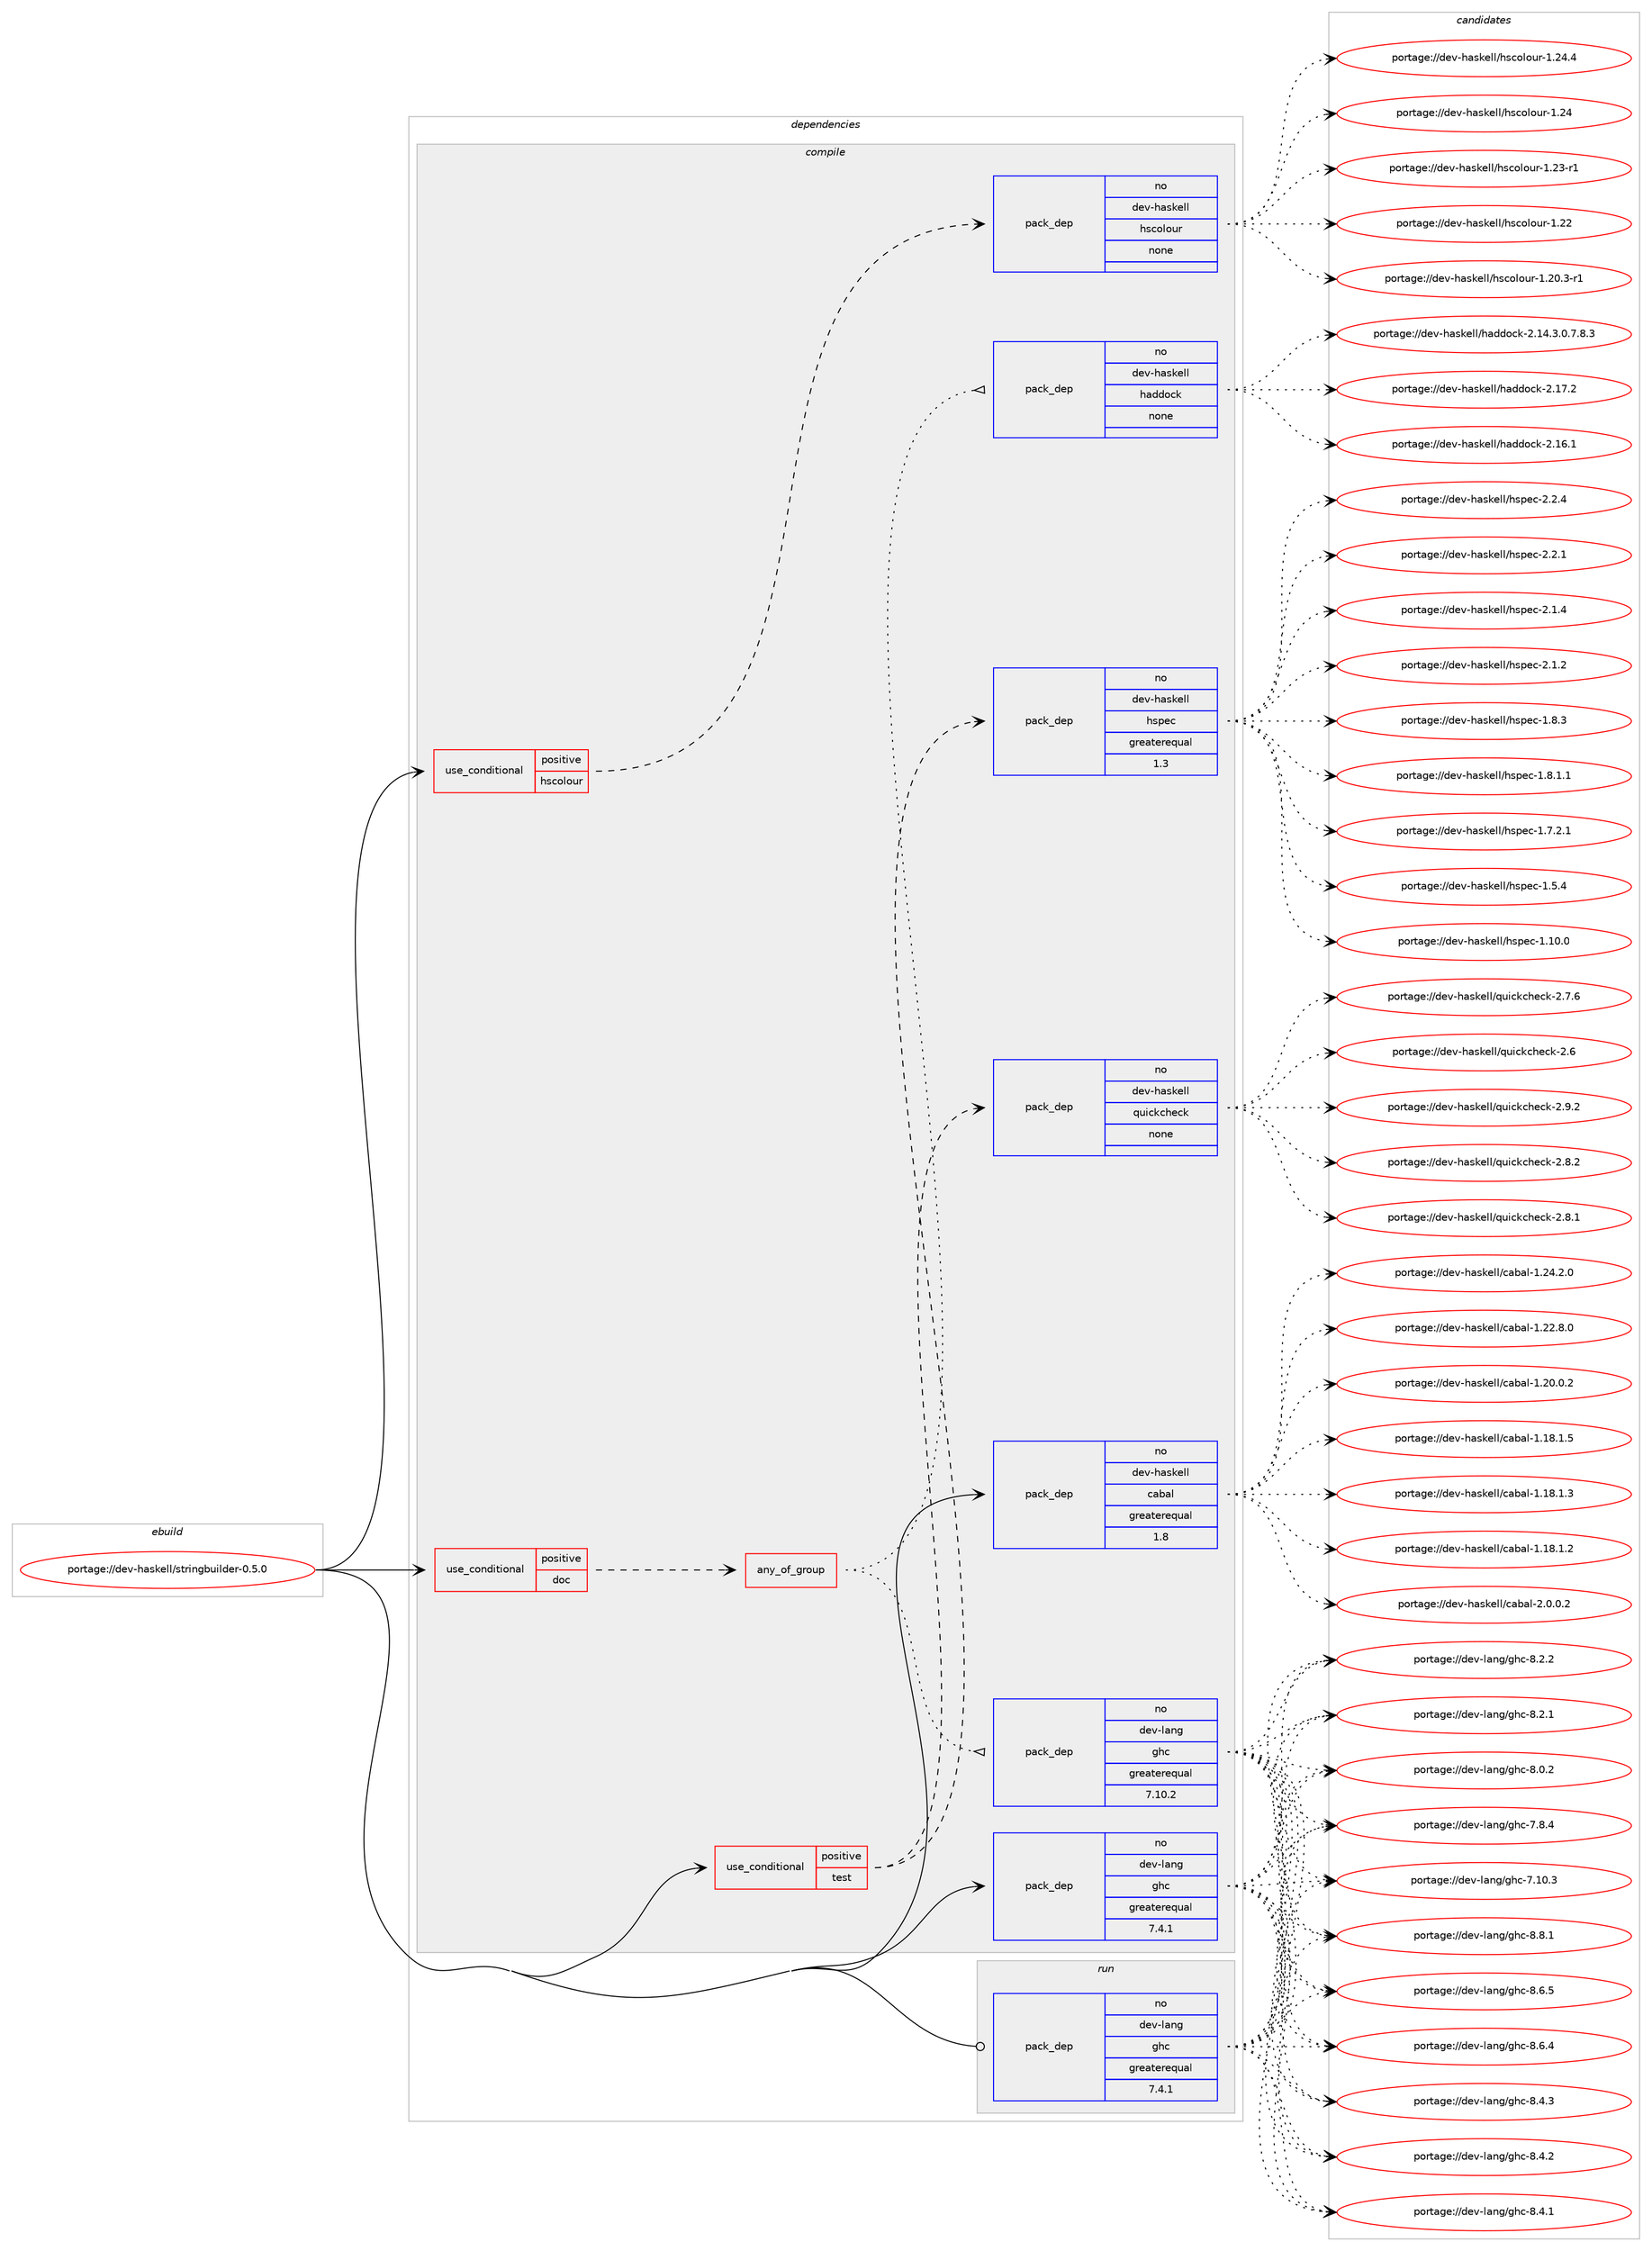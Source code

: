 digraph prolog {

# *************
# Graph options
# *************

newrank=true;
concentrate=true;
compound=true;
graph [rankdir=LR,fontname=Helvetica,fontsize=10,ranksep=1.5];#, ranksep=2.5, nodesep=0.2];
edge  [arrowhead=vee];
node  [fontname=Helvetica,fontsize=10];

# **********
# The ebuild
# **********

subgraph cluster_leftcol {
color=gray;
rank=same;
label=<<i>ebuild</i>>;
id [label="portage://dev-haskell/stringbuilder-0.5.0", color=red, width=4, href="../dev-haskell/stringbuilder-0.5.0.svg"];
}

# ****************
# The dependencies
# ****************

subgraph cluster_midcol {
color=gray;
label=<<i>dependencies</i>>;
subgraph cluster_compile {
fillcolor="#eeeeee";
style=filled;
label=<<i>compile</i>>;
subgraph cond131619 {
dependency543532 [label=<<TABLE BORDER="0" CELLBORDER="1" CELLSPACING="0" CELLPADDING="4"><TR><TD ROWSPAN="3" CELLPADDING="10">use_conditional</TD></TR><TR><TD>positive</TD></TR><TR><TD>doc</TD></TR></TABLE>>, shape=none, color=red];
subgraph any5711 {
dependency543533 [label=<<TABLE BORDER="0" CELLBORDER="1" CELLSPACING="0" CELLPADDING="4"><TR><TD CELLPADDING="10">any_of_group</TD></TR></TABLE>>, shape=none, color=red];subgraph pack405965 {
dependency543534 [label=<<TABLE BORDER="0" CELLBORDER="1" CELLSPACING="0" CELLPADDING="4" WIDTH="220"><TR><TD ROWSPAN="6" CELLPADDING="30">pack_dep</TD></TR><TR><TD WIDTH="110">no</TD></TR><TR><TD>dev-haskell</TD></TR><TR><TD>haddock</TD></TR><TR><TD>none</TD></TR><TR><TD></TD></TR></TABLE>>, shape=none, color=blue];
}
dependency543533:e -> dependency543534:w [weight=20,style="dotted",arrowhead="oinv"];
subgraph pack405966 {
dependency543535 [label=<<TABLE BORDER="0" CELLBORDER="1" CELLSPACING="0" CELLPADDING="4" WIDTH="220"><TR><TD ROWSPAN="6" CELLPADDING="30">pack_dep</TD></TR><TR><TD WIDTH="110">no</TD></TR><TR><TD>dev-lang</TD></TR><TR><TD>ghc</TD></TR><TR><TD>greaterequal</TD></TR><TR><TD>7.10.2</TD></TR></TABLE>>, shape=none, color=blue];
}
dependency543533:e -> dependency543535:w [weight=20,style="dotted",arrowhead="oinv"];
}
dependency543532:e -> dependency543533:w [weight=20,style="dashed",arrowhead="vee"];
}
id:e -> dependency543532:w [weight=20,style="solid",arrowhead="vee"];
subgraph cond131620 {
dependency543536 [label=<<TABLE BORDER="0" CELLBORDER="1" CELLSPACING="0" CELLPADDING="4"><TR><TD ROWSPAN="3" CELLPADDING="10">use_conditional</TD></TR><TR><TD>positive</TD></TR><TR><TD>hscolour</TD></TR></TABLE>>, shape=none, color=red];
subgraph pack405967 {
dependency543537 [label=<<TABLE BORDER="0" CELLBORDER="1" CELLSPACING="0" CELLPADDING="4" WIDTH="220"><TR><TD ROWSPAN="6" CELLPADDING="30">pack_dep</TD></TR><TR><TD WIDTH="110">no</TD></TR><TR><TD>dev-haskell</TD></TR><TR><TD>hscolour</TD></TR><TR><TD>none</TD></TR><TR><TD></TD></TR></TABLE>>, shape=none, color=blue];
}
dependency543536:e -> dependency543537:w [weight=20,style="dashed",arrowhead="vee"];
}
id:e -> dependency543536:w [weight=20,style="solid",arrowhead="vee"];
subgraph cond131621 {
dependency543538 [label=<<TABLE BORDER="0" CELLBORDER="1" CELLSPACING="0" CELLPADDING="4"><TR><TD ROWSPAN="3" CELLPADDING="10">use_conditional</TD></TR><TR><TD>positive</TD></TR><TR><TD>test</TD></TR></TABLE>>, shape=none, color=red];
subgraph pack405968 {
dependency543539 [label=<<TABLE BORDER="0" CELLBORDER="1" CELLSPACING="0" CELLPADDING="4" WIDTH="220"><TR><TD ROWSPAN="6" CELLPADDING="30">pack_dep</TD></TR><TR><TD WIDTH="110">no</TD></TR><TR><TD>dev-haskell</TD></TR><TR><TD>hspec</TD></TR><TR><TD>greaterequal</TD></TR><TR><TD>1.3</TD></TR></TABLE>>, shape=none, color=blue];
}
dependency543538:e -> dependency543539:w [weight=20,style="dashed",arrowhead="vee"];
subgraph pack405969 {
dependency543540 [label=<<TABLE BORDER="0" CELLBORDER="1" CELLSPACING="0" CELLPADDING="4" WIDTH="220"><TR><TD ROWSPAN="6" CELLPADDING="30">pack_dep</TD></TR><TR><TD WIDTH="110">no</TD></TR><TR><TD>dev-haskell</TD></TR><TR><TD>quickcheck</TD></TR><TR><TD>none</TD></TR><TR><TD></TD></TR></TABLE>>, shape=none, color=blue];
}
dependency543538:e -> dependency543540:w [weight=20,style="dashed",arrowhead="vee"];
}
id:e -> dependency543538:w [weight=20,style="solid",arrowhead="vee"];
subgraph pack405970 {
dependency543541 [label=<<TABLE BORDER="0" CELLBORDER="1" CELLSPACING="0" CELLPADDING="4" WIDTH="220"><TR><TD ROWSPAN="6" CELLPADDING="30">pack_dep</TD></TR><TR><TD WIDTH="110">no</TD></TR><TR><TD>dev-haskell</TD></TR><TR><TD>cabal</TD></TR><TR><TD>greaterequal</TD></TR><TR><TD>1.8</TD></TR></TABLE>>, shape=none, color=blue];
}
id:e -> dependency543541:w [weight=20,style="solid",arrowhead="vee"];
subgraph pack405971 {
dependency543542 [label=<<TABLE BORDER="0" CELLBORDER="1" CELLSPACING="0" CELLPADDING="4" WIDTH="220"><TR><TD ROWSPAN="6" CELLPADDING="30">pack_dep</TD></TR><TR><TD WIDTH="110">no</TD></TR><TR><TD>dev-lang</TD></TR><TR><TD>ghc</TD></TR><TR><TD>greaterequal</TD></TR><TR><TD>7.4.1</TD></TR></TABLE>>, shape=none, color=blue];
}
id:e -> dependency543542:w [weight=20,style="solid",arrowhead="vee"];
}
subgraph cluster_compileandrun {
fillcolor="#eeeeee";
style=filled;
label=<<i>compile and run</i>>;
}
subgraph cluster_run {
fillcolor="#eeeeee";
style=filled;
label=<<i>run</i>>;
subgraph pack405972 {
dependency543543 [label=<<TABLE BORDER="0" CELLBORDER="1" CELLSPACING="0" CELLPADDING="4" WIDTH="220"><TR><TD ROWSPAN="6" CELLPADDING="30">pack_dep</TD></TR><TR><TD WIDTH="110">no</TD></TR><TR><TD>dev-lang</TD></TR><TR><TD>ghc</TD></TR><TR><TD>greaterequal</TD></TR><TR><TD>7.4.1</TD></TR></TABLE>>, shape=none, color=blue];
}
id:e -> dependency543543:w [weight=20,style="solid",arrowhead="odot"];
}
}

# **************
# The candidates
# **************

subgraph cluster_choices {
rank=same;
color=gray;
label=<<i>candidates</i>>;

subgraph choice405965 {
color=black;
nodesep=1;
choice100101118451049711510710110810847104971001001119910745504649554650 [label="portage://dev-haskell/haddock-2.17.2", color=red, width=4,href="../dev-haskell/haddock-2.17.2.svg"];
choice100101118451049711510710110810847104971001001119910745504649544649 [label="portage://dev-haskell/haddock-2.16.1", color=red, width=4,href="../dev-haskell/haddock-2.16.1.svg"];
choice1001011184510497115107101108108471049710010011199107455046495246514648465546564651 [label="portage://dev-haskell/haddock-2.14.3.0.7.8.3", color=red, width=4,href="../dev-haskell/haddock-2.14.3.0.7.8.3.svg"];
dependency543534:e -> choice100101118451049711510710110810847104971001001119910745504649554650:w [style=dotted,weight="100"];
dependency543534:e -> choice100101118451049711510710110810847104971001001119910745504649544649:w [style=dotted,weight="100"];
dependency543534:e -> choice1001011184510497115107101108108471049710010011199107455046495246514648465546564651:w [style=dotted,weight="100"];
}
subgraph choice405966 {
color=black;
nodesep=1;
choice10010111845108971101034710310499455646564649 [label="portage://dev-lang/ghc-8.8.1", color=red, width=4,href="../dev-lang/ghc-8.8.1.svg"];
choice10010111845108971101034710310499455646544653 [label="portage://dev-lang/ghc-8.6.5", color=red, width=4,href="../dev-lang/ghc-8.6.5.svg"];
choice10010111845108971101034710310499455646544652 [label="portage://dev-lang/ghc-8.6.4", color=red, width=4,href="../dev-lang/ghc-8.6.4.svg"];
choice10010111845108971101034710310499455646524651 [label="portage://dev-lang/ghc-8.4.3", color=red, width=4,href="../dev-lang/ghc-8.4.3.svg"];
choice10010111845108971101034710310499455646524650 [label="portage://dev-lang/ghc-8.4.2", color=red, width=4,href="../dev-lang/ghc-8.4.2.svg"];
choice10010111845108971101034710310499455646524649 [label="portage://dev-lang/ghc-8.4.1", color=red, width=4,href="../dev-lang/ghc-8.4.1.svg"];
choice10010111845108971101034710310499455646504650 [label="portage://dev-lang/ghc-8.2.2", color=red, width=4,href="../dev-lang/ghc-8.2.2.svg"];
choice10010111845108971101034710310499455646504649 [label="portage://dev-lang/ghc-8.2.1", color=red, width=4,href="../dev-lang/ghc-8.2.1.svg"];
choice10010111845108971101034710310499455646484650 [label="portage://dev-lang/ghc-8.0.2", color=red, width=4,href="../dev-lang/ghc-8.0.2.svg"];
choice10010111845108971101034710310499455546564652 [label="portage://dev-lang/ghc-7.8.4", color=red, width=4,href="../dev-lang/ghc-7.8.4.svg"];
choice1001011184510897110103471031049945554649484651 [label="portage://dev-lang/ghc-7.10.3", color=red, width=4,href="../dev-lang/ghc-7.10.3.svg"];
dependency543535:e -> choice10010111845108971101034710310499455646564649:w [style=dotted,weight="100"];
dependency543535:e -> choice10010111845108971101034710310499455646544653:w [style=dotted,weight="100"];
dependency543535:e -> choice10010111845108971101034710310499455646544652:w [style=dotted,weight="100"];
dependency543535:e -> choice10010111845108971101034710310499455646524651:w [style=dotted,weight="100"];
dependency543535:e -> choice10010111845108971101034710310499455646524650:w [style=dotted,weight="100"];
dependency543535:e -> choice10010111845108971101034710310499455646524649:w [style=dotted,weight="100"];
dependency543535:e -> choice10010111845108971101034710310499455646504650:w [style=dotted,weight="100"];
dependency543535:e -> choice10010111845108971101034710310499455646504649:w [style=dotted,weight="100"];
dependency543535:e -> choice10010111845108971101034710310499455646484650:w [style=dotted,weight="100"];
dependency543535:e -> choice10010111845108971101034710310499455546564652:w [style=dotted,weight="100"];
dependency543535:e -> choice1001011184510897110103471031049945554649484651:w [style=dotted,weight="100"];
}
subgraph choice405967 {
color=black;
nodesep=1;
choice1001011184510497115107101108108471041159911110811111711445494650524652 [label="portage://dev-haskell/hscolour-1.24.4", color=red, width=4,href="../dev-haskell/hscolour-1.24.4.svg"];
choice100101118451049711510710110810847104115991111081111171144549465052 [label="portage://dev-haskell/hscolour-1.24", color=red, width=4,href="../dev-haskell/hscolour-1.24.svg"];
choice1001011184510497115107101108108471041159911110811111711445494650514511449 [label="portage://dev-haskell/hscolour-1.23-r1", color=red, width=4,href="../dev-haskell/hscolour-1.23-r1.svg"];
choice100101118451049711510710110810847104115991111081111171144549465050 [label="portage://dev-haskell/hscolour-1.22", color=red, width=4,href="../dev-haskell/hscolour-1.22.svg"];
choice10010111845104971151071011081084710411599111108111117114454946504846514511449 [label="portage://dev-haskell/hscolour-1.20.3-r1", color=red, width=4,href="../dev-haskell/hscolour-1.20.3-r1.svg"];
dependency543537:e -> choice1001011184510497115107101108108471041159911110811111711445494650524652:w [style=dotted,weight="100"];
dependency543537:e -> choice100101118451049711510710110810847104115991111081111171144549465052:w [style=dotted,weight="100"];
dependency543537:e -> choice1001011184510497115107101108108471041159911110811111711445494650514511449:w [style=dotted,weight="100"];
dependency543537:e -> choice100101118451049711510710110810847104115991111081111171144549465050:w [style=dotted,weight="100"];
dependency543537:e -> choice10010111845104971151071011081084710411599111108111117114454946504846514511449:w [style=dotted,weight="100"];
}
subgraph choice405968 {
color=black;
nodesep=1;
choice10010111845104971151071011081084710411511210199455046504652 [label="portage://dev-haskell/hspec-2.2.4", color=red, width=4,href="../dev-haskell/hspec-2.2.4.svg"];
choice10010111845104971151071011081084710411511210199455046504649 [label="portage://dev-haskell/hspec-2.2.1", color=red, width=4,href="../dev-haskell/hspec-2.2.1.svg"];
choice10010111845104971151071011081084710411511210199455046494652 [label="portage://dev-haskell/hspec-2.1.4", color=red, width=4,href="../dev-haskell/hspec-2.1.4.svg"];
choice10010111845104971151071011081084710411511210199455046494650 [label="portage://dev-haskell/hspec-2.1.2", color=red, width=4,href="../dev-haskell/hspec-2.1.2.svg"];
choice10010111845104971151071011081084710411511210199454946564651 [label="portage://dev-haskell/hspec-1.8.3", color=red, width=4,href="../dev-haskell/hspec-1.8.3.svg"];
choice100101118451049711510710110810847104115112101994549465646494649 [label="portage://dev-haskell/hspec-1.8.1.1", color=red, width=4,href="../dev-haskell/hspec-1.8.1.1.svg"];
choice100101118451049711510710110810847104115112101994549465546504649 [label="portage://dev-haskell/hspec-1.7.2.1", color=red, width=4,href="../dev-haskell/hspec-1.7.2.1.svg"];
choice10010111845104971151071011081084710411511210199454946534652 [label="portage://dev-haskell/hspec-1.5.4", color=red, width=4,href="../dev-haskell/hspec-1.5.4.svg"];
choice1001011184510497115107101108108471041151121019945494649484648 [label="portage://dev-haskell/hspec-1.10.0", color=red, width=4,href="../dev-haskell/hspec-1.10.0.svg"];
dependency543539:e -> choice10010111845104971151071011081084710411511210199455046504652:w [style=dotted,weight="100"];
dependency543539:e -> choice10010111845104971151071011081084710411511210199455046504649:w [style=dotted,weight="100"];
dependency543539:e -> choice10010111845104971151071011081084710411511210199455046494652:w [style=dotted,weight="100"];
dependency543539:e -> choice10010111845104971151071011081084710411511210199455046494650:w [style=dotted,weight="100"];
dependency543539:e -> choice10010111845104971151071011081084710411511210199454946564651:w [style=dotted,weight="100"];
dependency543539:e -> choice100101118451049711510710110810847104115112101994549465646494649:w [style=dotted,weight="100"];
dependency543539:e -> choice100101118451049711510710110810847104115112101994549465546504649:w [style=dotted,weight="100"];
dependency543539:e -> choice10010111845104971151071011081084710411511210199454946534652:w [style=dotted,weight="100"];
dependency543539:e -> choice1001011184510497115107101108108471041151121019945494649484648:w [style=dotted,weight="100"];
}
subgraph choice405969 {
color=black;
nodesep=1;
choice100101118451049711510710110810847113117105991079910410199107455046574650 [label="portage://dev-haskell/quickcheck-2.9.2", color=red, width=4,href="../dev-haskell/quickcheck-2.9.2.svg"];
choice100101118451049711510710110810847113117105991079910410199107455046564650 [label="portage://dev-haskell/quickcheck-2.8.2", color=red, width=4,href="../dev-haskell/quickcheck-2.8.2.svg"];
choice100101118451049711510710110810847113117105991079910410199107455046564649 [label="portage://dev-haskell/quickcheck-2.8.1", color=red, width=4,href="../dev-haskell/quickcheck-2.8.1.svg"];
choice100101118451049711510710110810847113117105991079910410199107455046554654 [label="portage://dev-haskell/quickcheck-2.7.6", color=red, width=4,href="../dev-haskell/quickcheck-2.7.6.svg"];
choice10010111845104971151071011081084711311710599107991041019910745504654 [label="portage://dev-haskell/quickcheck-2.6", color=red, width=4,href="../dev-haskell/quickcheck-2.6.svg"];
dependency543540:e -> choice100101118451049711510710110810847113117105991079910410199107455046574650:w [style=dotted,weight="100"];
dependency543540:e -> choice100101118451049711510710110810847113117105991079910410199107455046564650:w [style=dotted,weight="100"];
dependency543540:e -> choice100101118451049711510710110810847113117105991079910410199107455046564649:w [style=dotted,weight="100"];
dependency543540:e -> choice100101118451049711510710110810847113117105991079910410199107455046554654:w [style=dotted,weight="100"];
dependency543540:e -> choice10010111845104971151071011081084711311710599107991041019910745504654:w [style=dotted,weight="100"];
}
subgraph choice405970 {
color=black;
nodesep=1;
choice100101118451049711510710110810847999798971084550464846484650 [label="portage://dev-haskell/cabal-2.0.0.2", color=red, width=4,href="../dev-haskell/cabal-2.0.0.2.svg"];
choice10010111845104971151071011081084799979897108454946505246504648 [label="portage://dev-haskell/cabal-1.24.2.0", color=red, width=4,href="../dev-haskell/cabal-1.24.2.0.svg"];
choice10010111845104971151071011081084799979897108454946505046564648 [label="portage://dev-haskell/cabal-1.22.8.0", color=red, width=4,href="../dev-haskell/cabal-1.22.8.0.svg"];
choice10010111845104971151071011081084799979897108454946504846484650 [label="portage://dev-haskell/cabal-1.20.0.2", color=red, width=4,href="../dev-haskell/cabal-1.20.0.2.svg"];
choice10010111845104971151071011081084799979897108454946495646494653 [label="portage://dev-haskell/cabal-1.18.1.5", color=red, width=4,href="../dev-haskell/cabal-1.18.1.5.svg"];
choice10010111845104971151071011081084799979897108454946495646494651 [label="portage://dev-haskell/cabal-1.18.1.3", color=red, width=4,href="../dev-haskell/cabal-1.18.1.3.svg"];
choice10010111845104971151071011081084799979897108454946495646494650 [label="portage://dev-haskell/cabal-1.18.1.2", color=red, width=4,href="../dev-haskell/cabal-1.18.1.2.svg"];
dependency543541:e -> choice100101118451049711510710110810847999798971084550464846484650:w [style=dotted,weight="100"];
dependency543541:e -> choice10010111845104971151071011081084799979897108454946505246504648:w [style=dotted,weight="100"];
dependency543541:e -> choice10010111845104971151071011081084799979897108454946505046564648:w [style=dotted,weight="100"];
dependency543541:e -> choice10010111845104971151071011081084799979897108454946504846484650:w [style=dotted,weight="100"];
dependency543541:e -> choice10010111845104971151071011081084799979897108454946495646494653:w [style=dotted,weight="100"];
dependency543541:e -> choice10010111845104971151071011081084799979897108454946495646494651:w [style=dotted,weight="100"];
dependency543541:e -> choice10010111845104971151071011081084799979897108454946495646494650:w [style=dotted,weight="100"];
}
subgraph choice405971 {
color=black;
nodesep=1;
choice10010111845108971101034710310499455646564649 [label="portage://dev-lang/ghc-8.8.1", color=red, width=4,href="../dev-lang/ghc-8.8.1.svg"];
choice10010111845108971101034710310499455646544653 [label="portage://dev-lang/ghc-8.6.5", color=red, width=4,href="../dev-lang/ghc-8.6.5.svg"];
choice10010111845108971101034710310499455646544652 [label="portage://dev-lang/ghc-8.6.4", color=red, width=4,href="../dev-lang/ghc-8.6.4.svg"];
choice10010111845108971101034710310499455646524651 [label="portage://dev-lang/ghc-8.4.3", color=red, width=4,href="../dev-lang/ghc-8.4.3.svg"];
choice10010111845108971101034710310499455646524650 [label="portage://dev-lang/ghc-8.4.2", color=red, width=4,href="../dev-lang/ghc-8.4.2.svg"];
choice10010111845108971101034710310499455646524649 [label="portage://dev-lang/ghc-8.4.1", color=red, width=4,href="../dev-lang/ghc-8.4.1.svg"];
choice10010111845108971101034710310499455646504650 [label="portage://dev-lang/ghc-8.2.2", color=red, width=4,href="../dev-lang/ghc-8.2.2.svg"];
choice10010111845108971101034710310499455646504649 [label="portage://dev-lang/ghc-8.2.1", color=red, width=4,href="../dev-lang/ghc-8.2.1.svg"];
choice10010111845108971101034710310499455646484650 [label="portage://dev-lang/ghc-8.0.2", color=red, width=4,href="../dev-lang/ghc-8.0.2.svg"];
choice10010111845108971101034710310499455546564652 [label="portage://dev-lang/ghc-7.8.4", color=red, width=4,href="../dev-lang/ghc-7.8.4.svg"];
choice1001011184510897110103471031049945554649484651 [label="portage://dev-lang/ghc-7.10.3", color=red, width=4,href="../dev-lang/ghc-7.10.3.svg"];
dependency543542:e -> choice10010111845108971101034710310499455646564649:w [style=dotted,weight="100"];
dependency543542:e -> choice10010111845108971101034710310499455646544653:w [style=dotted,weight="100"];
dependency543542:e -> choice10010111845108971101034710310499455646544652:w [style=dotted,weight="100"];
dependency543542:e -> choice10010111845108971101034710310499455646524651:w [style=dotted,weight="100"];
dependency543542:e -> choice10010111845108971101034710310499455646524650:w [style=dotted,weight="100"];
dependency543542:e -> choice10010111845108971101034710310499455646524649:w [style=dotted,weight="100"];
dependency543542:e -> choice10010111845108971101034710310499455646504650:w [style=dotted,weight="100"];
dependency543542:e -> choice10010111845108971101034710310499455646504649:w [style=dotted,weight="100"];
dependency543542:e -> choice10010111845108971101034710310499455646484650:w [style=dotted,weight="100"];
dependency543542:e -> choice10010111845108971101034710310499455546564652:w [style=dotted,weight="100"];
dependency543542:e -> choice1001011184510897110103471031049945554649484651:w [style=dotted,weight="100"];
}
subgraph choice405972 {
color=black;
nodesep=1;
choice10010111845108971101034710310499455646564649 [label="portage://dev-lang/ghc-8.8.1", color=red, width=4,href="../dev-lang/ghc-8.8.1.svg"];
choice10010111845108971101034710310499455646544653 [label="portage://dev-lang/ghc-8.6.5", color=red, width=4,href="../dev-lang/ghc-8.6.5.svg"];
choice10010111845108971101034710310499455646544652 [label="portage://dev-lang/ghc-8.6.4", color=red, width=4,href="../dev-lang/ghc-8.6.4.svg"];
choice10010111845108971101034710310499455646524651 [label="portage://dev-lang/ghc-8.4.3", color=red, width=4,href="../dev-lang/ghc-8.4.3.svg"];
choice10010111845108971101034710310499455646524650 [label="portage://dev-lang/ghc-8.4.2", color=red, width=4,href="../dev-lang/ghc-8.4.2.svg"];
choice10010111845108971101034710310499455646524649 [label="portage://dev-lang/ghc-8.4.1", color=red, width=4,href="../dev-lang/ghc-8.4.1.svg"];
choice10010111845108971101034710310499455646504650 [label="portage://dev-lang/ghc-8.2.2", color=red, width=4,href="../dev-lang/ghc-8.2.2.svg"];
choice10010111845108971101034710310499455646504649 [label="portage://dev-lang/ghc-8.2.1", color=red, width=4,href="../dev-lang/ghc-8.2.1.svg"];
choice10010111845108971101034710310499455646484650 [label="portage://dev-lang/ghc-8.0.2", color=red, width=4,href="../dev-lang/ghc-8.0.2.svg"];
choice10010111845108971101034710310499455546564652 [label="portage://dev-lang/ghc-7.8.4", color=red, width=4,href="../dev-lang/ghc-7.8.4.svg"];
choice1001011184510897110103471031049945554649484651 [label="portage://dev-lang/ghc-7.10.3", color=red, width=4,href="../dev-lang/ghc-7.10.3.svg"];
dependency543543:e -> choice10010111845108971101034710310499455646564649:w [style=dotted,weight="100"];
dependency543543:e -> choice10010111845108971101034710310499455646544653:w [style=dotted,weight="100"];
dependency543543:e -> choice10010111845108971101034710310499455646544652:w [style=dotted,weight="100"];
dependency543543:e -> choice10010111845108971101034710310499455646524651:w [style=dotted,weight="100"];
dependency543543:e -> choice10010111845108971101034710310499455646524650:w [style=dotted,weight="100"];
dependency543543:e -> choice10010111845108971101034710310499455646524649:w [style=dotted,weight="100"];
dependency543543:e -> choice10010111845108971101034710310499455646504650:w [style=dotted,weight="100"];
dependency543543:e -> choice10010111845108971101034710310499455646504649:w [style=dotted,weight="100"];
dependency543543:e -> choice10010111845108971101034710310499455646484650:w [style=dotted,weight="100"];
dependency543543:e -> choice10010111845108971101034710310499455546564652:w [style=dotted,weight="100"];
dependency543543:e -> choice1001011184510897110103471031049945554649484651:w [style=dotted,weight="100"];
}
}

}

